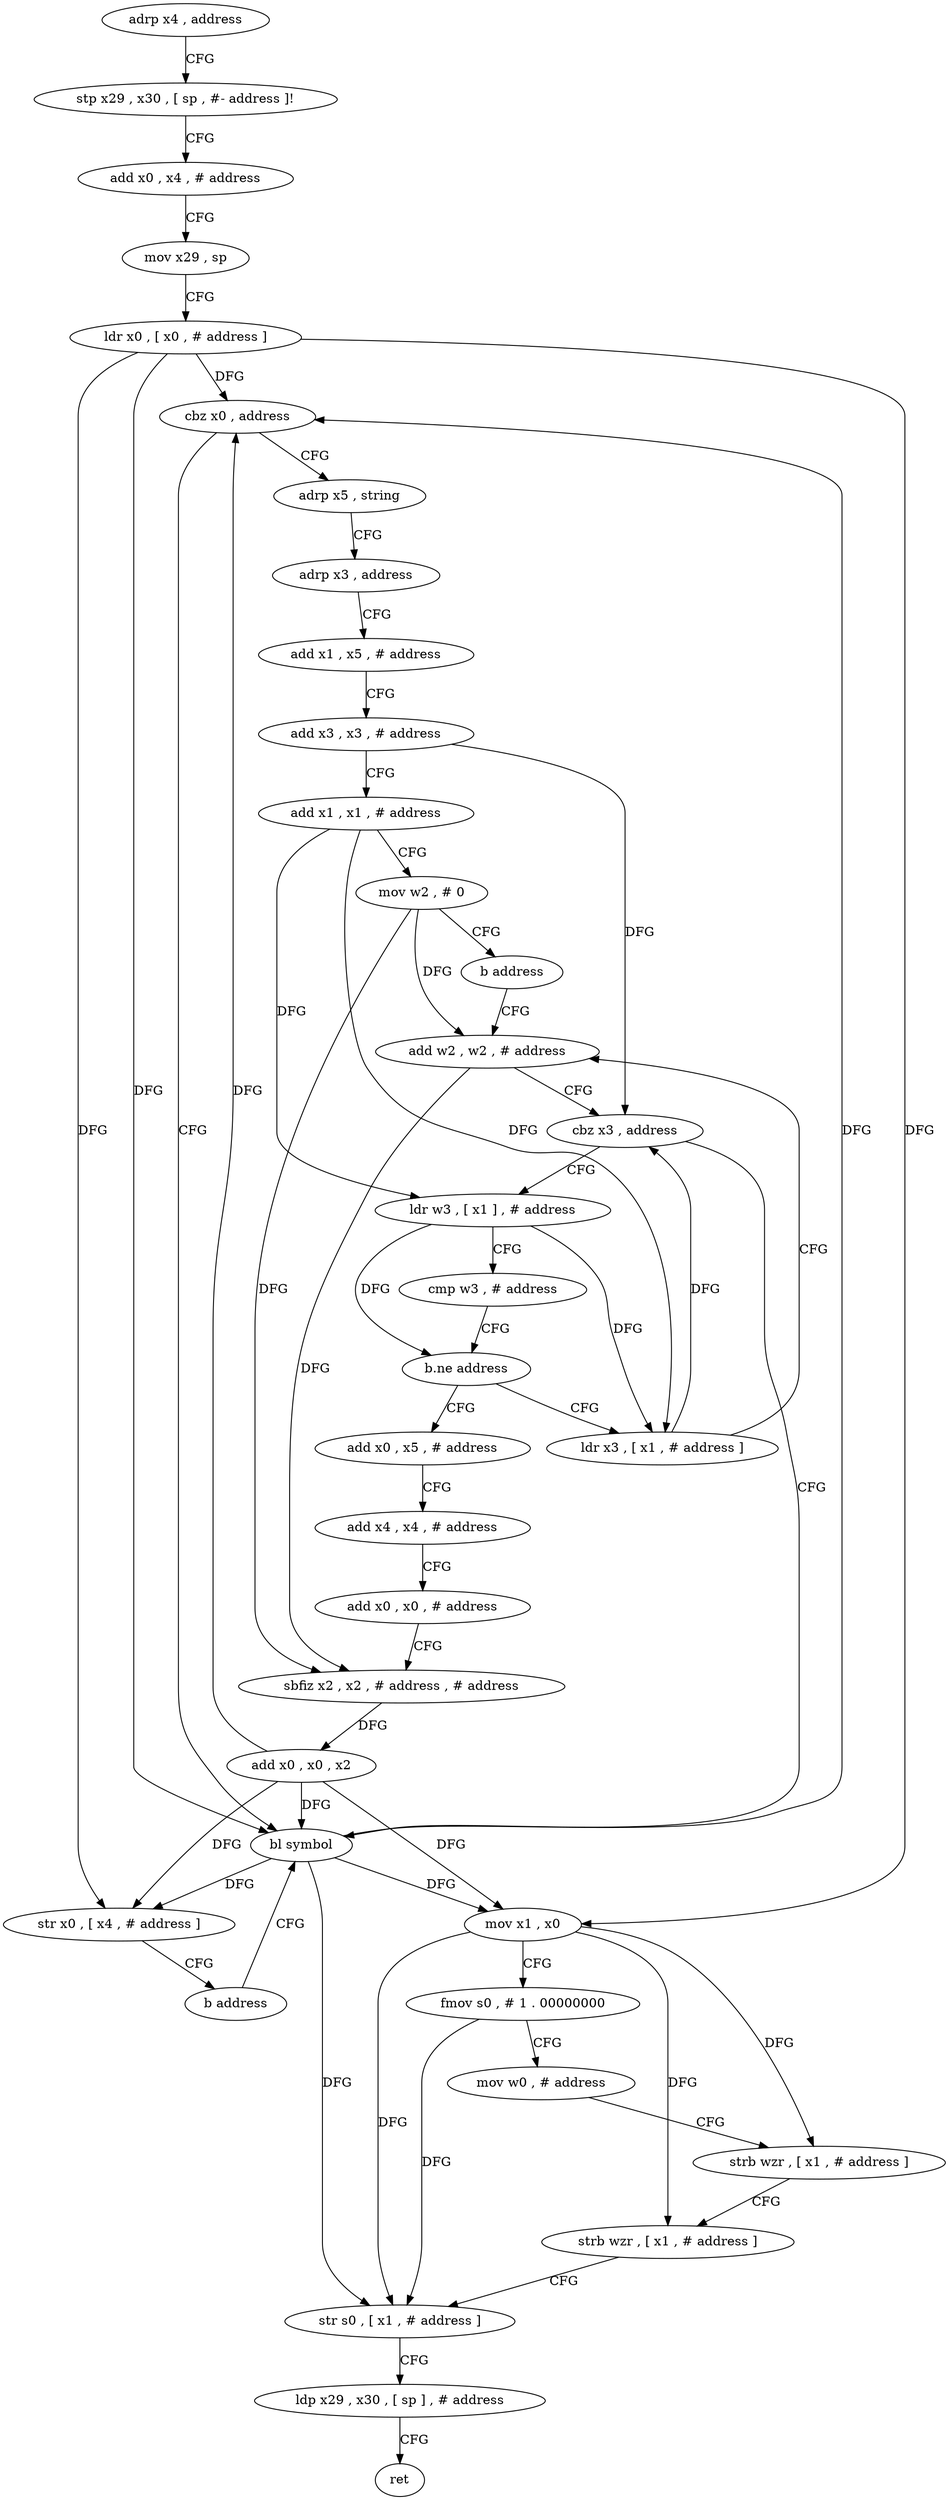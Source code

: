 digraph "func" {
"4254384" [label = "adrp x4 , address" ]
"4254388" [label = "stp x29 , x30 , [ sp , #- address ]!" ]
"4254392" [label = "add x0 , x4 , # address" ]
"4254396" [label = "mov x29 , sp" ]
"4254400" [label = "ldr x0 , [ x0 , # address ]" ]
"4254404" [label = "cbz x0 , address" ]
"4254448" [label = "adrp x5 , string" ]
"4254408" [label = "bl symbol" ]
"4254452" [label = "adrp x3 , address" ]
"4254456" [label = "add x1 , x5 , # address" ]
"4254460" [label = "add x3 , x3 , # address" ]
"4254464" [label = "add x1 , x1 , # address" ]
"4254468" [label = "mov w2 , # 0" ]
"4254472" [label = "b address" ]
"4254484" [label = "add w2 , w2 , # address" ]
"4254412" [label = "mov x1 , x0" ]
"4254416" [label = "fmov s0 , # 1 . 00000000" ]
"4254420" [label = "mov w0 , # address" ]
"4254424" [label = "strb wzr , [ x1 , # address ]" ]
"4254428" [label = "strb wzr , [ x1 , # address ]" ]
"4254432" [label = "str s0 , [ x1 , # address ]" ]
"4254436" [label = "ldp x29 , x30 , [ sp ] , # address" ]
"4254440" [label = "ret" ]
"4254488" [label = "cbz x3 , address" ]
"4254492" [label = "ldr w3 , [ x1 ] , # address" ]
"4254496" [label = "cmp w3 , # address" ]
"4254500" [label = "b.ne address" ]
"4254480" [label = "ldr x3 , [ x1 , # address ]" ]
"4254504" [label = "add x0 , x5 , # address" ]
"4254508" [label = "add x4 , x4 , # address" ]
"4254512" [label = "add x0 , x0 , # address" ]
"4254516" [label = "sbfiz x2 , x2 , # address , # address" ]
"4254520" [label = "add x0 , x0 , x2" ]
"4254524" [label = "str x0 , [ x4 , # address ]" ]
"4254528" [label = "b address" ]
"4254384" -> "4254388" [ label = "CFG" ]
"4254388" -> "4254392" [ label = "CFG" ]
"4254392" -> "4254396" [ label = "CFG" ]
"4254396" -> "4254400" [ label = "CFG" ]
"4254400" -> "4254404" [ label = "DFG" ]
"4254400" -> "4254408" [ label = "DFG" ]
"4254400" -> "4254412" [ label = "DFG" ]
"4254400" -> "4254524" [ label = "DFG" ]
"4254404" -> "4254448" [ label = "CFG" ]
"4254404" -> "4254408" [ label = "CFG" ]
"4254448" -> "4254452" [ label = "CFG" ]
"4254408" -> "4254412" [ label = "DFG" ]
"4254408" -> "4254404" [ label = "DFG" ]
"4254408" -> "4254524" [ label = "DFG" ]
"4254408" -> "4254432" [ label = "DFG" ]
"4254452" -> "4254456" [ label = "CFG" ]
"4254456" -> "4254460" [ label = "CFG" ]
"4254460" -> "4254464" [ label = "CFG" ]
"4254460" -> "4254488" [ label = "DFG" ]
"4254464" -> "4254468" [ label = "CFG" ]
"4254464" -> "4254492" [ label = "DFG" ]
"4254464" -> "4254480" [ label = "DFG" ]
"4254468" -> "4254472" [ label = "CFG" ]
"4254468" -> "4254484" [ label = "DFG" ]
"4254468" -> "4254516" [ label = "DFG" ]
"4254472" -> "4254484" [ label = "CFG" ]
"4254484" -> "4254488" [ label = "CFG" ]
"4254484" -> "4254516" [ label = "DFG" ]
"4254412" -> "4254416" [ label = "CFG" ]
"4254412" -> "4254424" [ label = "DFG" ]
"4254412" -> "4254428" [ label = "DFG" ]
"4254412" -> "4254432" [ label = "DFG" ]
"4254416" -> "4254420" [ label = "CFG" ]
"4254416" -> "4254432" [ label = "DFG" ]
"4254420" -> "4254424" [ label = "CFG" ]
"4254424" -> "4254428" [ label = "CFG" ]
"4254428" -> "4254432" [ label = "CFG" ]
"4254432" -> "4254436" [ label = "CFG" ]
"4254436" -> "4254440" [ label = "CFG" ]
"4254488" -> "4254408" [ label = "CFG" ]
"4254488" -> "4254492" [ label = "CFG" ]
"4254492" -> "4254496" [ label = "CFG" ]
"4254492" -> "4254500" [ label = "DFG" ]
"4254492" -> "4254480" [ label = "DFG" ]
"4254496" -> "4254500" [ label = "CFG" ]
"4254500" -> "4254480" [ label = "CFG" ]
"4254500" -> "4254504" [ label = "CFG" ]
"4254480" -> "4254484" [ label = "CFG" ]
"4254480" -> "4254488" [ label = "DFG" ]
"4254504" -> "4254508" [ label = "CFG" ]
"4254508" -> "4254512" [ label = "CFG" ]
"4254512" -> "4254516" [ label = "CFG" ]
"4254516" -> "4254520" [ label = "DFG" ]
"4254520" -> "4254524" [ label = "DFG" ]
"4254520" -> "4254404" [ label = "DFG" ]
"4254520" -> "4254408" [ label = "DFG" ]
"4254520" -> "4254412" [ label = "DFG" ]
"4254524" -> "4254528" [ label = "CFG" ]
"4254528" -> "4254408" [ label = "CFG" ]
}

